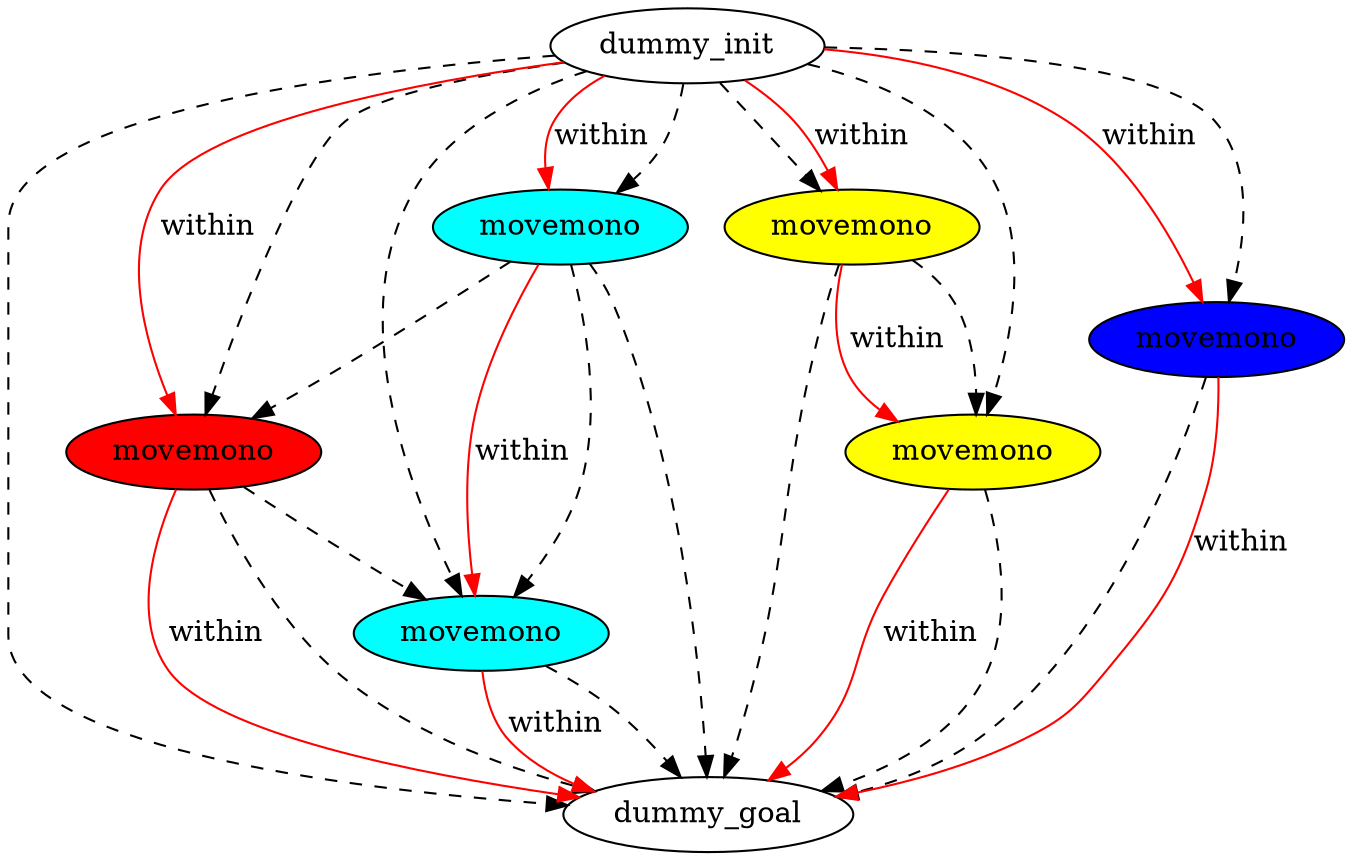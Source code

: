 digraph {
	"70b115c2-c59d-c0db-6902-6bcfcebeb41f" [label=dummy_init fillcolor=white style=filled]
	"0b4279c0-e79a-240f-23c1-6f8e4ce9d2d5" [label=dummy_goal fillcolor=white style=filled]
	"d24ed953-49f2-17c1-29a0-74d842108029" [label=movemono fillcolor=red style=filled]
	"61cdb10b-9021-cbee-5ae7-5e1d791c9407" [label=movemono fillcolor=yellow style=filled]
	"36276e8f-4d07-fac1-e780-0760a7159365" [label=movemono fillcolor=yellow style=filled]
	"5701e312-8e34-b2e6-5d0a-de45fceb8ac9" [label=movemono fillcolor=cyan style=filled]
	"4474ce05-a74c-9aaf-7bd7-038a0c596dcf" [label=movemono fillcolor=cyan style=filled]
	"75f1b31b-cca4-f1a8-1e18-f862079675cd" [label=movemono fillcolor=blue style=filled]
	"70b115c2-c59d-c0db-6902-6bcfcebeb41f" -> "61cdb10b-9021-cbee-5ae7-5e1d791c9407" [color=black style=dashed]
	"70b115c2-c59d-c0db-6902-6bcfcebeb41f" -> "5701e312-8e34-b2e6-5d0a-de45fceb8ac9" [color=black style=dashed]
	"70b115c2-c59d-c0db-6902-6bcfcebeb41f" -> "0b4279c0-e79a-240f-23c1-6f8e4ce9d2d5" [color=black style=dashed]
	"5701e312-8e34-b2e6-5d0a-de45fceb8ac9" -> "0b4279c0-e79a-240f-23c1-6f8e4ce9d2d5" [color=black style=dashed]
	"61cdb10b-9021-cbee-5ae7-5e1d791c9407" -> "0b4279c0-e79a-240f-23c1-6f8e4ce9d2d5" [color=black style=dashed]
	"70b115c2-c59d-c0db-6902-6bcfcebeb41f" -> "4474ce05-a74c-9aaf-7bd7-038a0c596dcf" [color=black style=dashed]
	"4474ce05-a74c-9aaf-7bd7-038a0c596dcf" -> "0b4279c0-e79a-240f-23c1-6f8e4ce9d2d5" [color=black style=dashed]
	"4474ce05-a74c-9aaf-7bd7-038a0c596dcf" -> "5701e312-8e34-b2e6-5d0a-de45fceb8ac9" [color=black style=dashed]
	"70b115c2-c59d-c0db-6902-6bcfcebeb41f" -> "36276e8f-4d07-fac1-e780-0760a7159365" [color=black style=dashed]
	"d24ed953-49f2-17c1-29a0-74d842108029" -> "0b4279c0-e79a-240f-23c1-6f8e4ce9d2d5" [color=black style=dashed]
	"36276e8f-4d07-fac1-e780-0760a7159365" -> "0b4279c0-e79a-240f-23c1-6f8e4ce9d2d5" [color=black style=dashed]
	"70b115c2-c59d-c0db-6902-6bcfcebeb41f" -> "d24ed953-49f2-17c1-29a0-74d842108029" [color=black style=dashed]
	"36276e8f-4d07-fac1-e780-0760a7159365" -> "61cdb10b-9021-cbee-5ae7-5e1d791c9407" [color=black style=dashed]
	"d24ed953-49f2-17c1-29a0-74d842108029" -> "5701e312-8e34-b2e6-5d0a-de45fceb8ac9" [color=black style=dashed]
	"70b115c2-c59d-c0db-6902-6bcfcebeb41f" -> "75f1b31b-cca4-f1a8-1e18-f862079675cd" [color=black style=dashed]
	"4474ce05-a74c-9aaf-7bd7-038a0c596dcf" -> "d24ed953-49f2-17c1-29a0-74d842108029" [color=black style=dashed]
	"75f1b31b-cca4-f1a8-1e18-f862079675cd" -> "0b4279c0-e79a-240f-23c1-6f8e4ce9d2d5" [color=black style=dashed]
	"d24ed953-49f2-17c1-29a0-74d842108029" -> "0b4279c0-e79a-240f-23c1-6f8e4ce9d2d5" [label=within color=red]
	"75f1b31b-cca4-f1a8-1e18-f862079675cd" -> "0b4279c0-e79a-240f-23c1-6f8e4ce9d2d5" [label=within color=red]
	"5701e312-8e34-b2e6-5d0a-de45fceb8ac9" -> "0b4279c0-e79a-240f-23c1-6f8e4ce9d2d5" [label=within color=red]
	"4474ce05-a74c-9aaf-7bd7-038a0c596dcf" -> "5701e312-8e34-b2e6-5d0a-de45fceb8ac9" [label=within color=red]
	"70b115c2-c59d-c0db-6902-6bcfcebeb41f" -> "4474ce05-a74c-9aaf-7bd7-038a0c596dcf" [label=within color=red]
	"70b115c2-c59d-c0db-6902-6bcfcebeb41f" -> "75f1b31b-cca4-f1a8-1e18-f862079675cd" [label=within color=red]
	"36276e8f-4d07-fac1-e780-0760a7159365" -> "61cdb10b-9021-cbee-5ae7-5e1d791c9407" [label=within color=red]
	"61cdb10b-9021-cbee-5ae7-5e1d791c9407" -> "0b4279c0-e79a-240f-23c1-6f8e4ce9d2d5" [label=within color=red]
	"70b115c2-c59d-c0db-6902-6bcfcebeb41f" -> "d24ed953-49f2-17c1-29a0-74d842108029" [label=within color=red]
	"70b115c2-c59d-c0db-6902-6bcfcebeb41f" -> "36276e8f-4d07-fac1-e780-0760a7159365" [label=within color=red]
}

